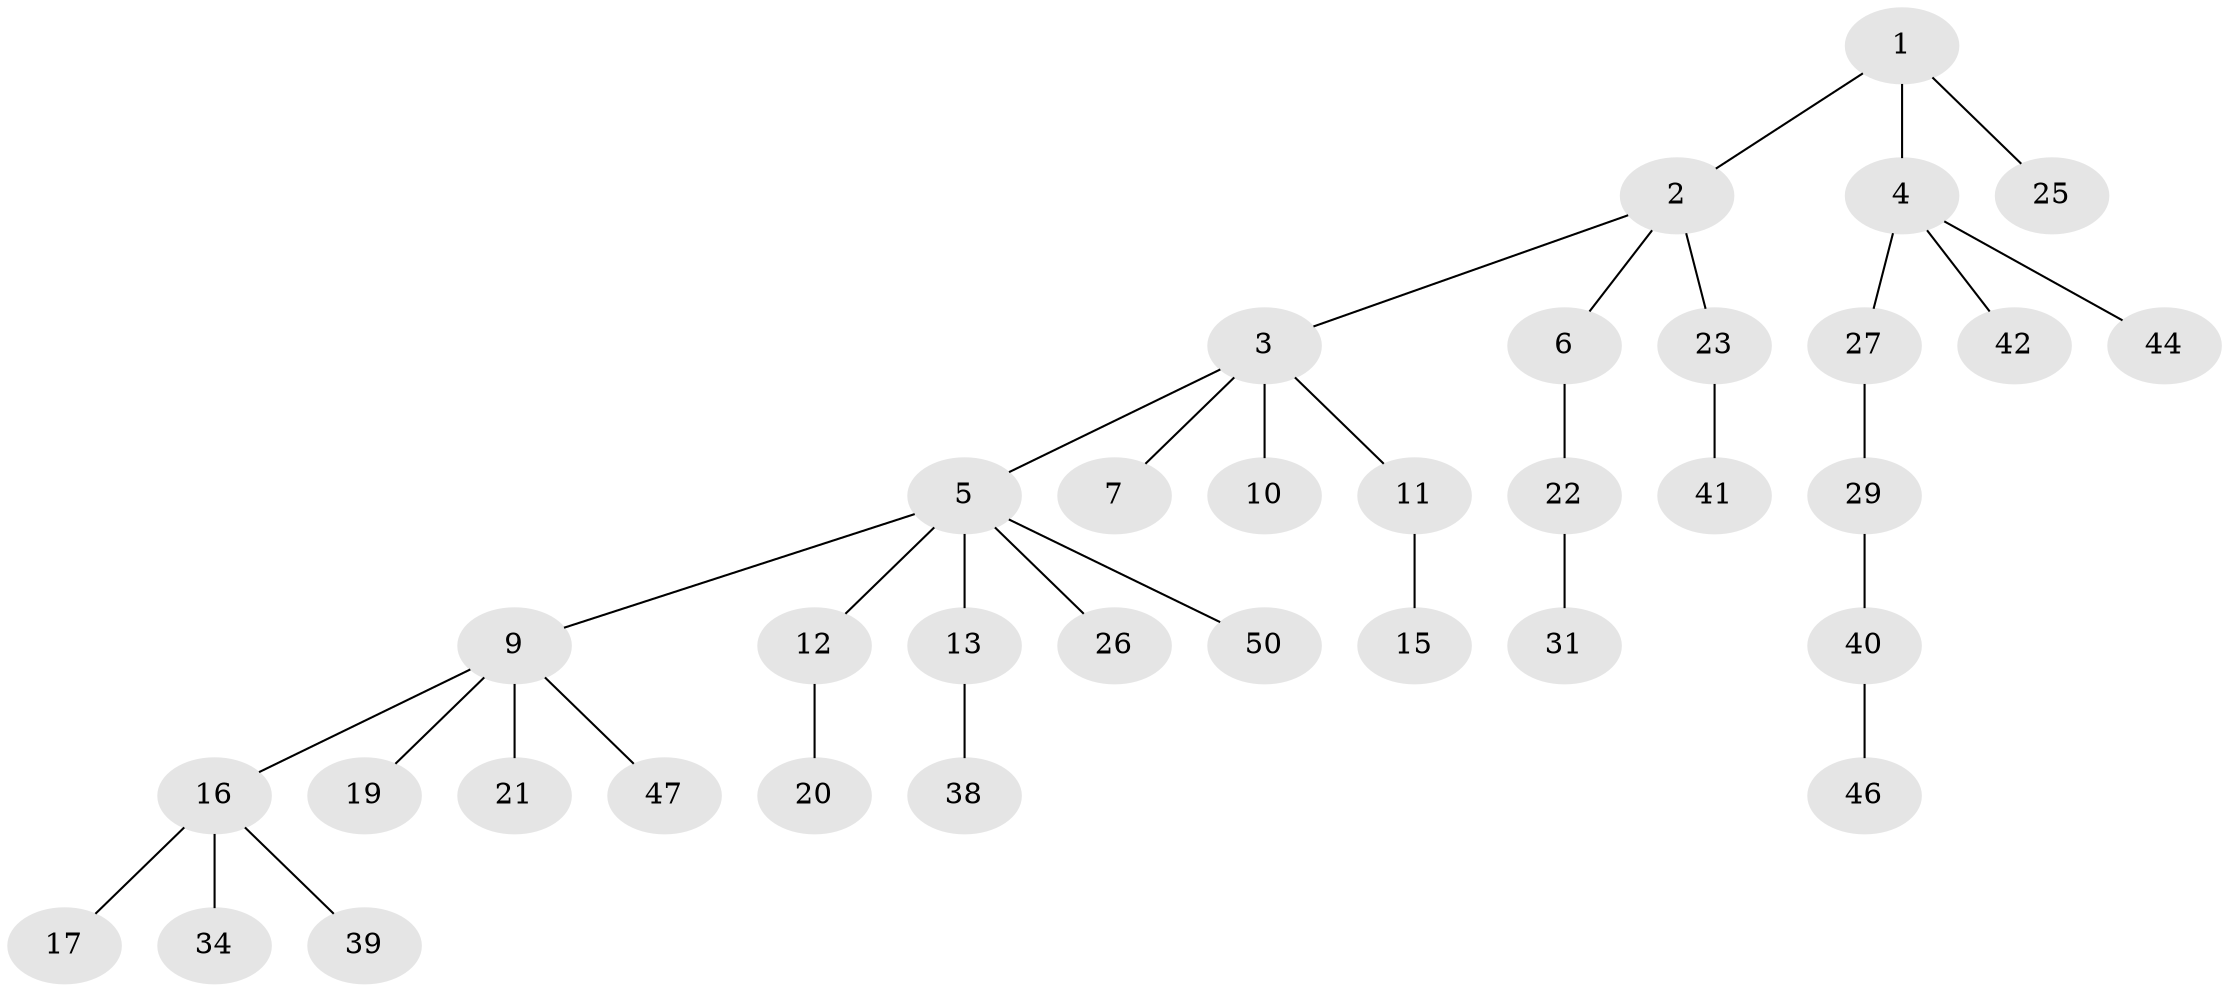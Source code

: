 // original degree distribution, {4: 0.0392156862745098, 6: 0.0392156862745098, 3: 0.13725490196078433, 5: 0.0392156862745098, 2: 0.21568627450980393, 1: 0.5294117647058824}
// Generated by graph-tools (version 1.1) at 2025/11/02/27/25 16:11:25]
// undirected, 35 vertices, 34 edges
graph export_dot {
graph [start="1"]
  node [color=gray90,style=filled];
  1 [super="+24"];
  2;
  3 [super="+43"];
  4 [super="+14"];
  5 [super="+8"];
  6 [super="+32"];
  7 [super="+33"];
  9 [super="+30"];
  10 [super="+18"];
  11;
  12 [super="+28"];
  13;
  15;
  16 [super="+37"];
  17 [super="+49"];
  19;
  20 [super="+51"];
  21;
  22 [super="+45"];
  23;
  25 [super="+48"];
  26;
  27;
  29 [super="+35"];
  31 [super="+36"];
  34;
  38;
  39;
  40;
  41;
  42;
  44;
  46;
  47;
  50;
  1 -- 2;
  1 -- 4;
  1 -- 25;
  2 -- 3;
  2 -- 6;
  2 -- 23;
  3 -- 5;
  3 -- 7;
  3 -- 10;
  3 -- 11;
  4 -- 44;
  4 -- 42;
  4 -- 27;
  5 -- 9;
  5 -- 12;
  5 -- 13;
  5 -- 26;
  5 -- 50;
  6 -- 22;
  9 -- 16;
  9 -- 19;
  9 -- 21;
  9 -- 47;
  11 -- 15;
  12 -- 20;
  13 -- 38;
  16 -- 17;
  16 -- 34;
  16 -- 39;
  22 -- 31;
  23 -- 41;
  27 -- 29;
  29 -- 40;
  40 -- 46;
}
